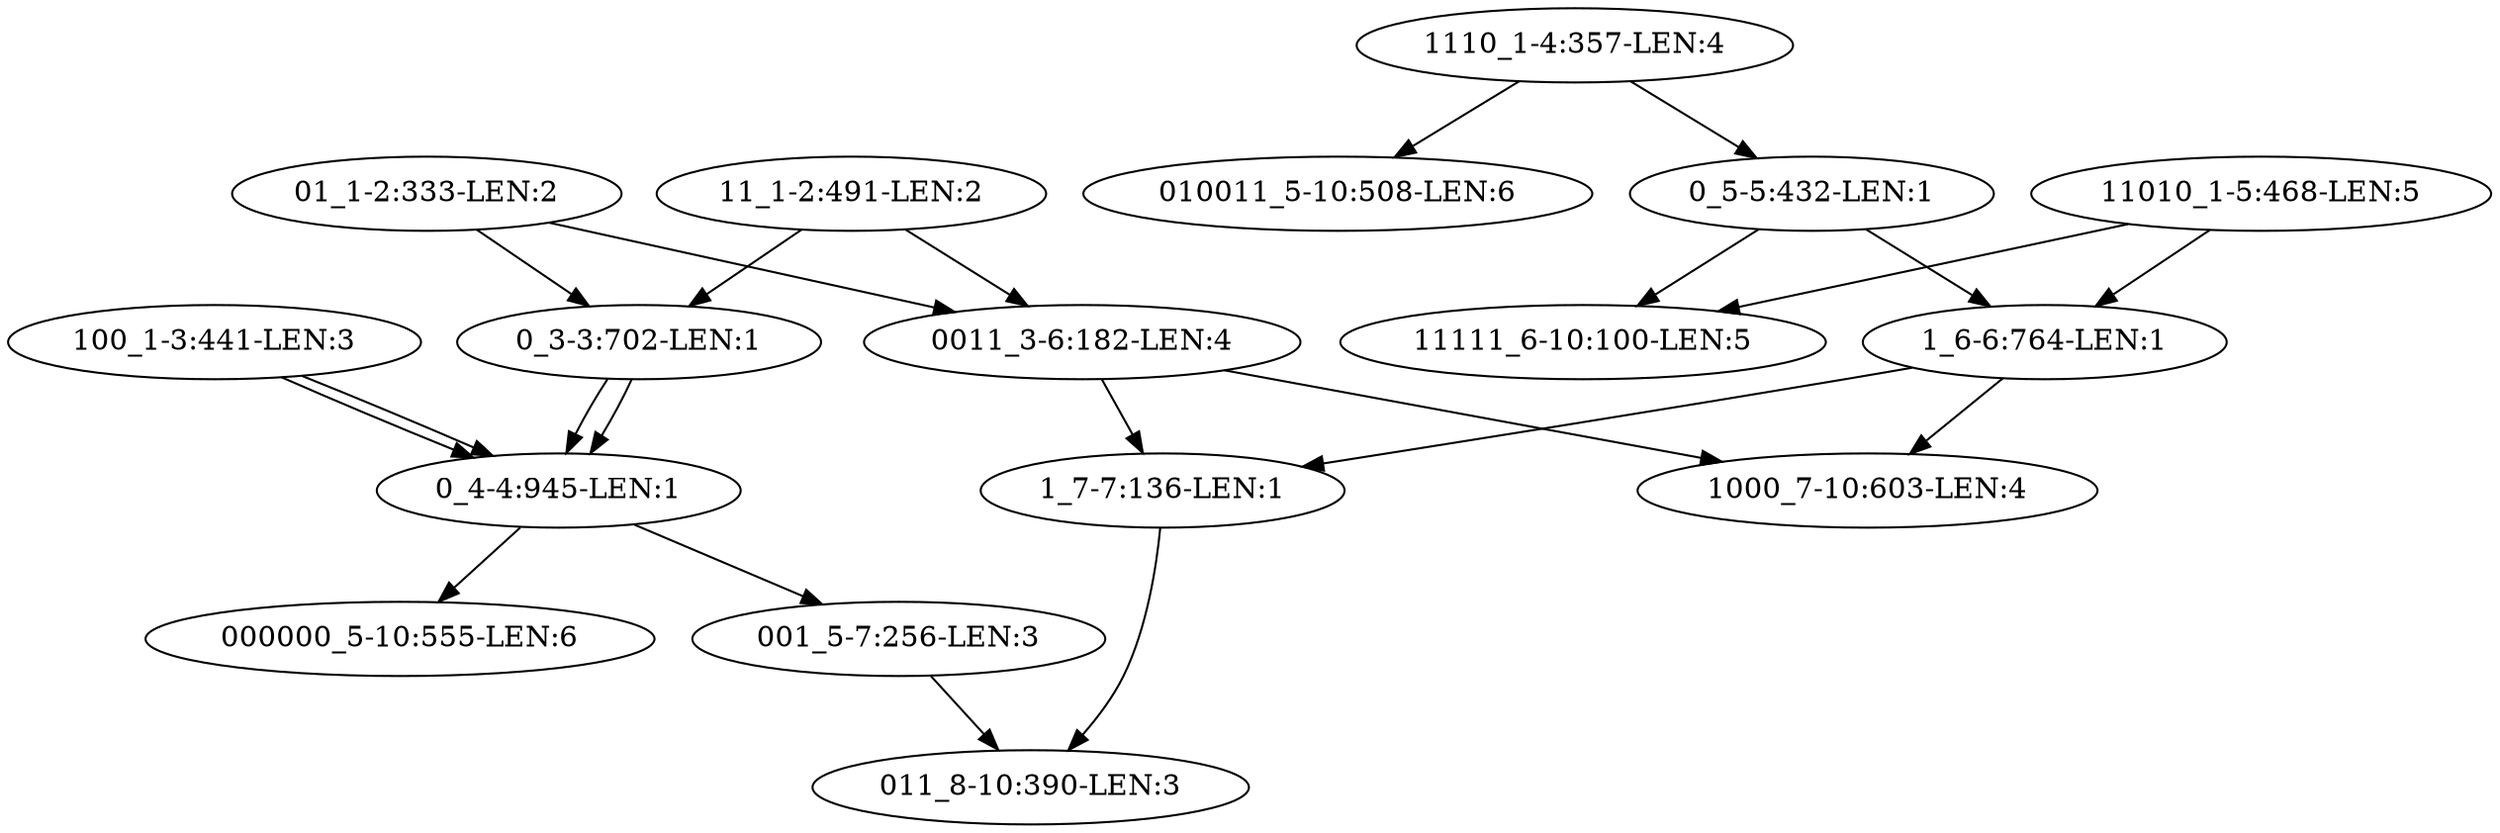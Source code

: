 digraph G {
    "0_3-3:702-LEN:1" -> "0_4-4:945-LEN:1";
    "0_3-3:702-LEN:1" -> "0_4-4:945-LEN:1";
    "0_5-5:432-LEN:1" -> "11111_6-10:100-LEN:5";
    "0_5-5:432-LEN:1" -> "1_6-6:764-LEN:1";
    "1_6-6:764-LEN:1" -> "1_7-7:136-LEN:1";
    "1_6-6:764-LEN:1" -> "1000_7-10:603-LEN:4";
    "11_1-2:491-LEN:2" -> "0011_3-6:182-LEN:4";
    "11_1-2:491-LEN:2" -> "0_3-3:702-LEN:1";
    "1110_1-4:357-LEN:4" -> "0_5-5:432-LEN:1";
    "1110_1-4:357-LEN:4" -> "010011_5-10:508-LEN:6";
    "0011_3-6:182-LEN:4" -> "1_7-7:136-LEN:1";
    "0011_3-6:182-LEN:4" -> "1000_7-10:603-LEN:4";
    "001_5-7:256-LEN:3" -> "011_8-10:390-LEN:3";
    "11010_1-5:468-LEN:5" -> "11111_6-10:100-LEN:5";
    "11010_1-5:468-LEN:5" -> "1_6-6:764-LEN:1";
    "0_4-4:945-LEN:1" -> "000000_5-10:555-LEN:6";
    "0_4-4:945-LEN:1" -> "001_5-7:256-LEN:3";
    "1_7-7:136-LEN:1" -> "011_8-10:390-LEN:3";
    "01_1-2:333-LEN:2" -> "0011_3-6:182-LEN:4";
    "01_1-2:333-LEN:2" -> "0_3-3:702-LEN:1";
    "100_1-3:441-LEN:3" -> "0_4-4:945-LEN:1";
    "100_1-3:441-LEN:3" -> "0_4-4:945-LEN:1";
}
